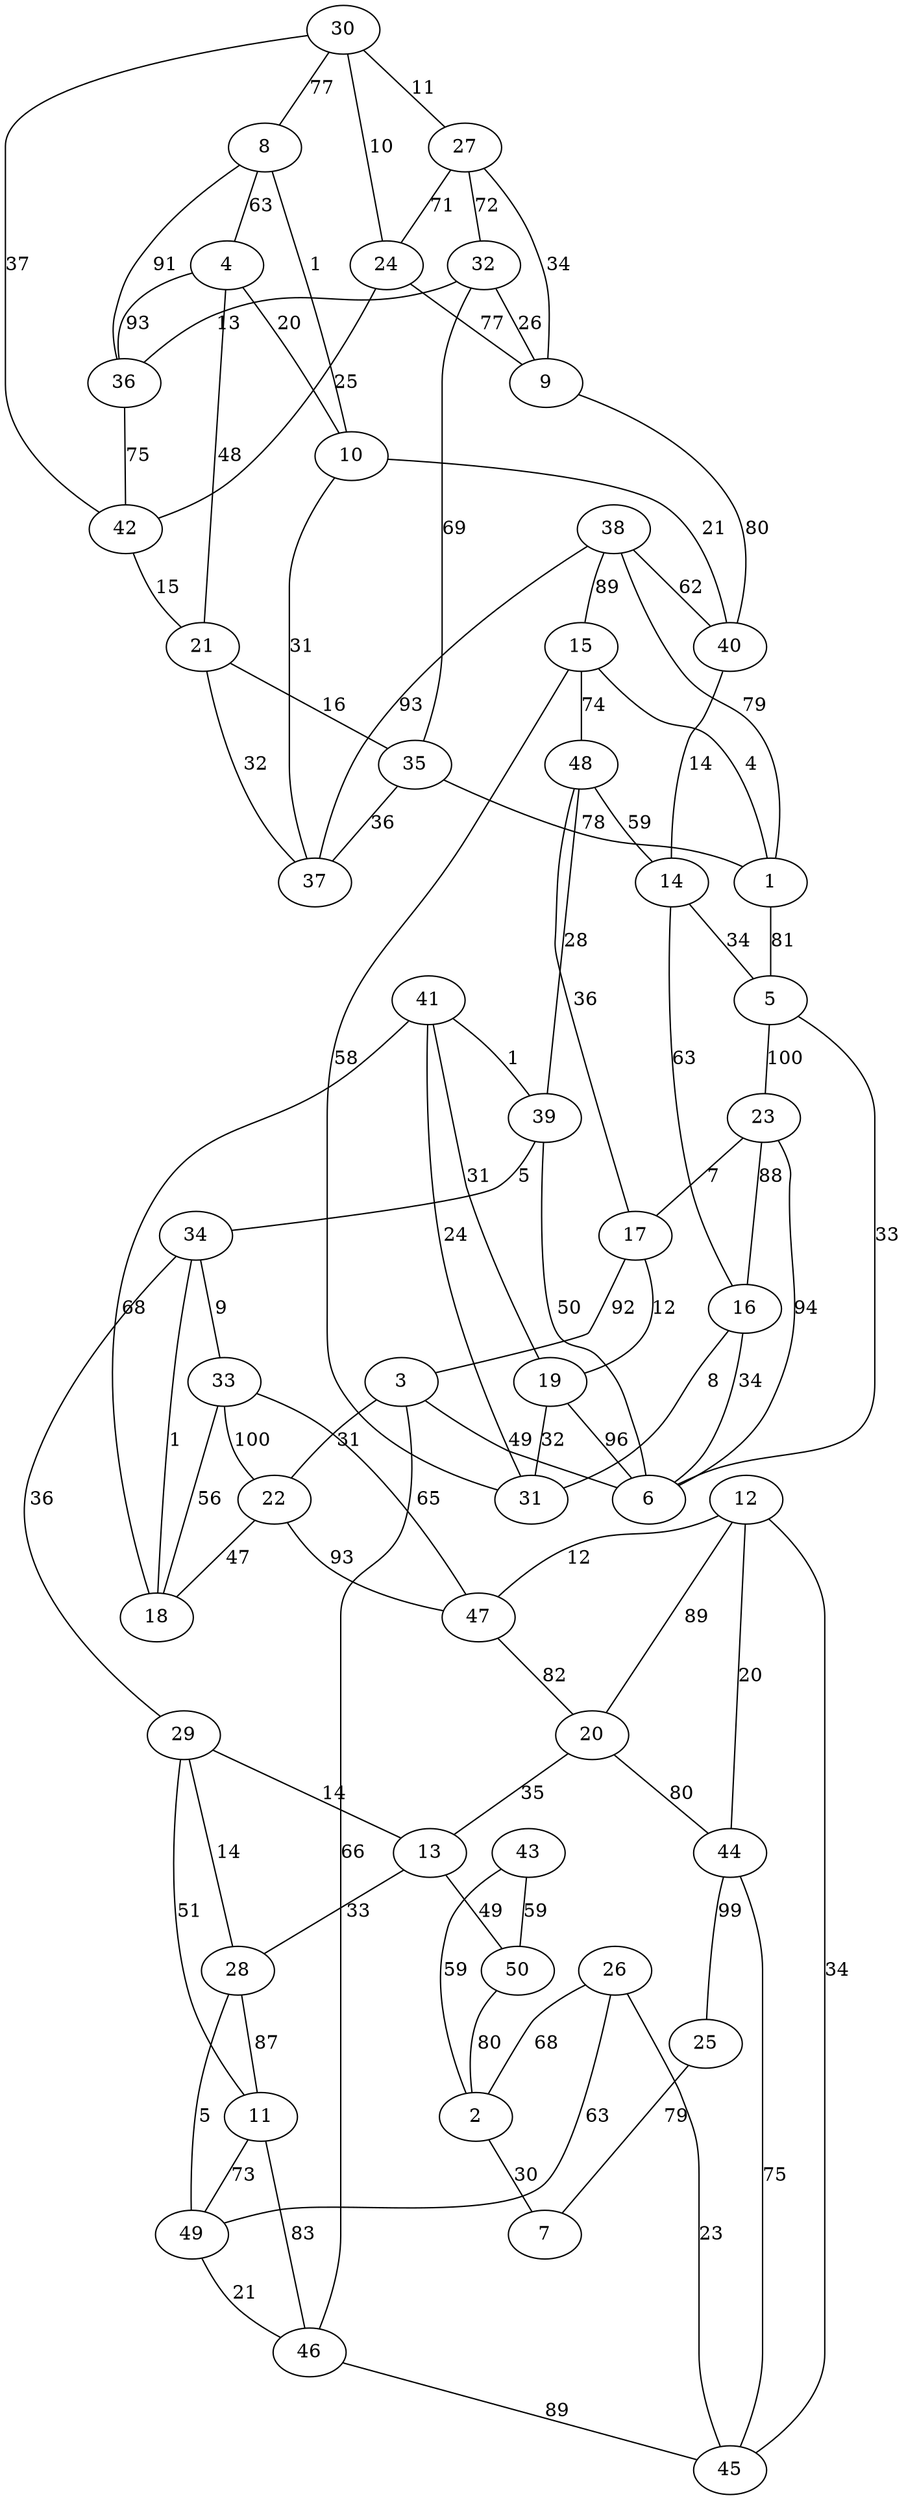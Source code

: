 graph G_1 {
    30;
    27;
    24;
    8;
    32;
    4;
    36;
    42;
    9;
    10;
    21;
    35;
    38;
    40;
    37;
    15;
    1;
    48;
    14;
    5;
    23;
    17;
    16;
    41;
    19;
    31;
    39;
    3;
    6;
    34;
    33;
    22;
    18;
    12;
    47;
    20;
    29;
    13;
    28;
    44;
    11;
    26;
    49;
    46;
    45;
    43;
    50;
    2;
    25;
    7;
    30 -- 27 [label="11"];
    30 -- 24 [label="10"];
    27 -- 24 [label="71"];
    30 -- 8 [label="77"];
    27 -- 32 [label="72"];
    8 -- 4 [label="63"];
    8 -- 36 [label="91"];
    32 -- 36 [label="13"];
    4 -- 36 [label="93"];
    30 -- 42 [label="37"];
    24 -- 42 [label="25"];
    36 -- 42 [label="75"];
    27 -- 9 [label="34"];
    24 -- 9 [label="77"];
    32 -- 9 [label="26"];
    8 -- 10 [label="1"];
    4 -- 10 [label="20"];
    4 -- 21 [label="48"];
    42 -- 21 [label="15"];
    32 -- 35 [label="69"];
    21 -- 35 [label="16"];
    9 -- 40 [label="80"];
    10 -- 40 [label="21"];
    38 -- 40 [label="62"];
    10 -- 37 [label="31"];
    21 -- 37 [label="32"];
    35 -- 37 [label="36"];
    38 -- 37 [label="93"];
    38 -- 15 [label="89"];
    35 -- 1 [label="78"];
    38 -- 1 [label="79"];
    15 -- 1 [label="4"];
    15 -- 48 [label="74"];
    40 -- 14 [label="14"];
    48 -- 14 [label="59"];
    1 -- 5 [label="81"];
    14 -- 5 [label="34"];
    5 -- 23 [label="100"];
    48 -- 17 [label="36"];
    23 -- 17 [label="7"];
    14 -- 16 [label="63"];
    23 -- 16 [label="88"];
    17 -- 19 [label="12"];
    41 -- 19 [label="31"];
    15 -- 31 [label="58"];
    16 -- 31 [label="8"];
    41 -- 31 [label="24"];
    19 -- 31 [label="32"];
    48 -- 39 [label="28"];
    41 -- 39 [label="1"];
    17 -- 3 [label="92"];
    5 -- 6 [label="33"];
    23 -- 6 [label="94"];
    16 -- 6 [label="34"];
    19 -- 6 [label="96"];
    39 -- 6 [label="50"];
    3 -- 6 [label="49"];
    39 -- 34 [label="5"];
    34 -- 33 [label="9"];
    3 -- 22 [label="31"];
    33 -- 22 [label="100"];
    41 -- 18 [label="68"];
    34 -- 18 [label="1"];
    33 -- 18 [label="56"];
    22 -- 18 [label="47"];
    33 -- 47 [label="65"];
    22 -- 47 [label="93"];
    12 -- 47 [label="12"];
    12 -- 20 [label="89"];
    47 -- 20 [label="82"];
    34 -- 29 [label="36"];
    20 -- 13 [label="35"];
    29 -- 13 [label="14"];
    29 -- 28 [label="14"];
    13 -- 28 [label="33"];
    12 -- 44 [label="20"];
    20 -- 44 [label="80"];
    29 -- 11 [label="51"];
    28 -- 11 [label="87"];
    28 -- 49 [label="5"];
    11 -- 49 [label="73"];
    26 -- 49 [label="63"];
    3 -- 46 [label="66"];
    11 -- 46 [label="83"];
    49 -- 46 [label="21"];
    12 -- 45 [label="34"];
    44 -- 45 [label="75"];
    26 -- 45 [label="23"];
    46 -- 45 [label="89"];
    13 -- 50 [label="49"];
    43 -- 50 [label="59"];
    26 -- 2 [label="68"];
    43 -- 2 [label="59"];
    50 -- 2 [label="80"];
    44 -- 25 [label="99"];
    2 -- 7 [label="30"];
    25 -- 7 [label="79"];
}